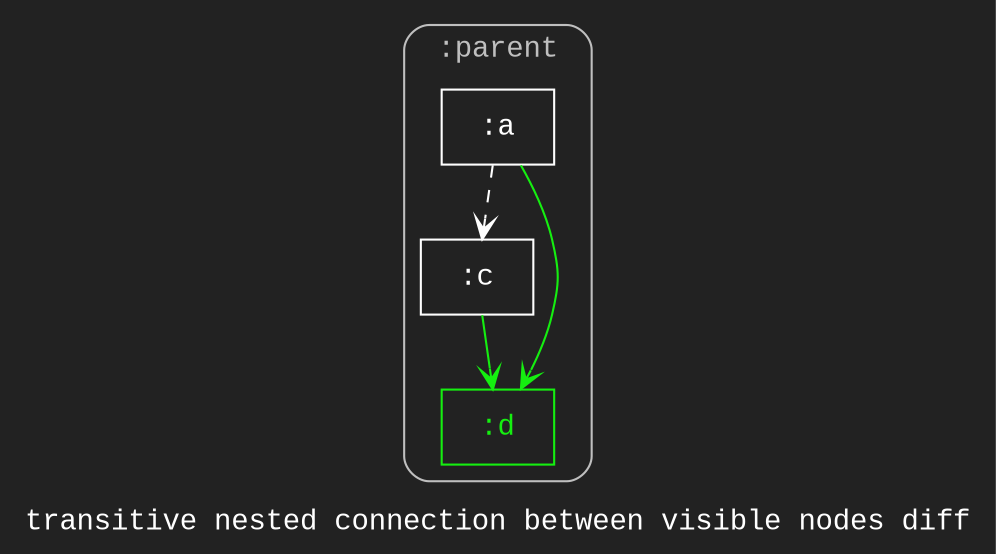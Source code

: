 digraph D {
    tooltip="transitive nested connection between visible nodes diff";
    label="transitive nested connection between visible nodes diff";
    bgcolor="#222222";
    fontcolor="#ffffff";
    fontname="Courier New";
    
    subgraph cluster_node1 { /* :parent */
        label=":parent";
        style="rounded";
        fontname="Courier New";
        color="#bfbfbf";
        fontcolor="#bfbfbf";
        tooltip=":parent";
        
        node2 [color="#ffffff",fontcolor="#ffffff",fontname="Courier New",shape="rectangle",tooltip=":parent:a",label=":a"]
        node3 [color="#ffffff",fontcolor="#ffffff",fontname="Courier New",shape="rectangle",tooltip=":parent:c",label=":c"]
        node4 [color="#15ef10",fontcolor="#15ef10",fontname="Courier New",shape="rectangle",tooltip=":parent:d",label=":d"]
    }
    
    node2 -> node3 [arrowhead="vee",color="#ffffff",style="dashed",tooltip=":parent:a\n   ->\n:parent:c",]
    node2 -> node4 [arrowhead="vee",color="#15ef10",tooltip=":parent:a\n   ->\n:parent:d",]
    node3 -> node4 [arrowhead="vee",color="#15ef10",tooltip=":parent:c\n   ->\n:parent:d",]
}
